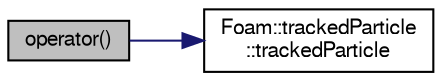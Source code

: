 digraph "operator()"
{
  bgcolor="transparent";
  edge [fontname="FreeSans",fontsize="10",labelfontname="FreeSans",labelfontsize="10"];
  node [fontname="FreeSans",fontsize="10",shape=record];
  rankdir="LR";
  Node2 [label="operator()",height=0.2,width=0.4,color="black", fillcolor="grey75", style="filled", fontcolor="black"];
  Node2 -> Node3 [color="midnightblue",fontsize="10",style="solid",fontname="FreeSans"];
  Node3 [label="Foam::trackedParticle\l::trackedParticle",height=0.2,width=0.4,color="black",URL="$a24698.html#afbbd0f7a9cd5e87f07694754b5b1c128",tooltip="Construct from components. "];
}
